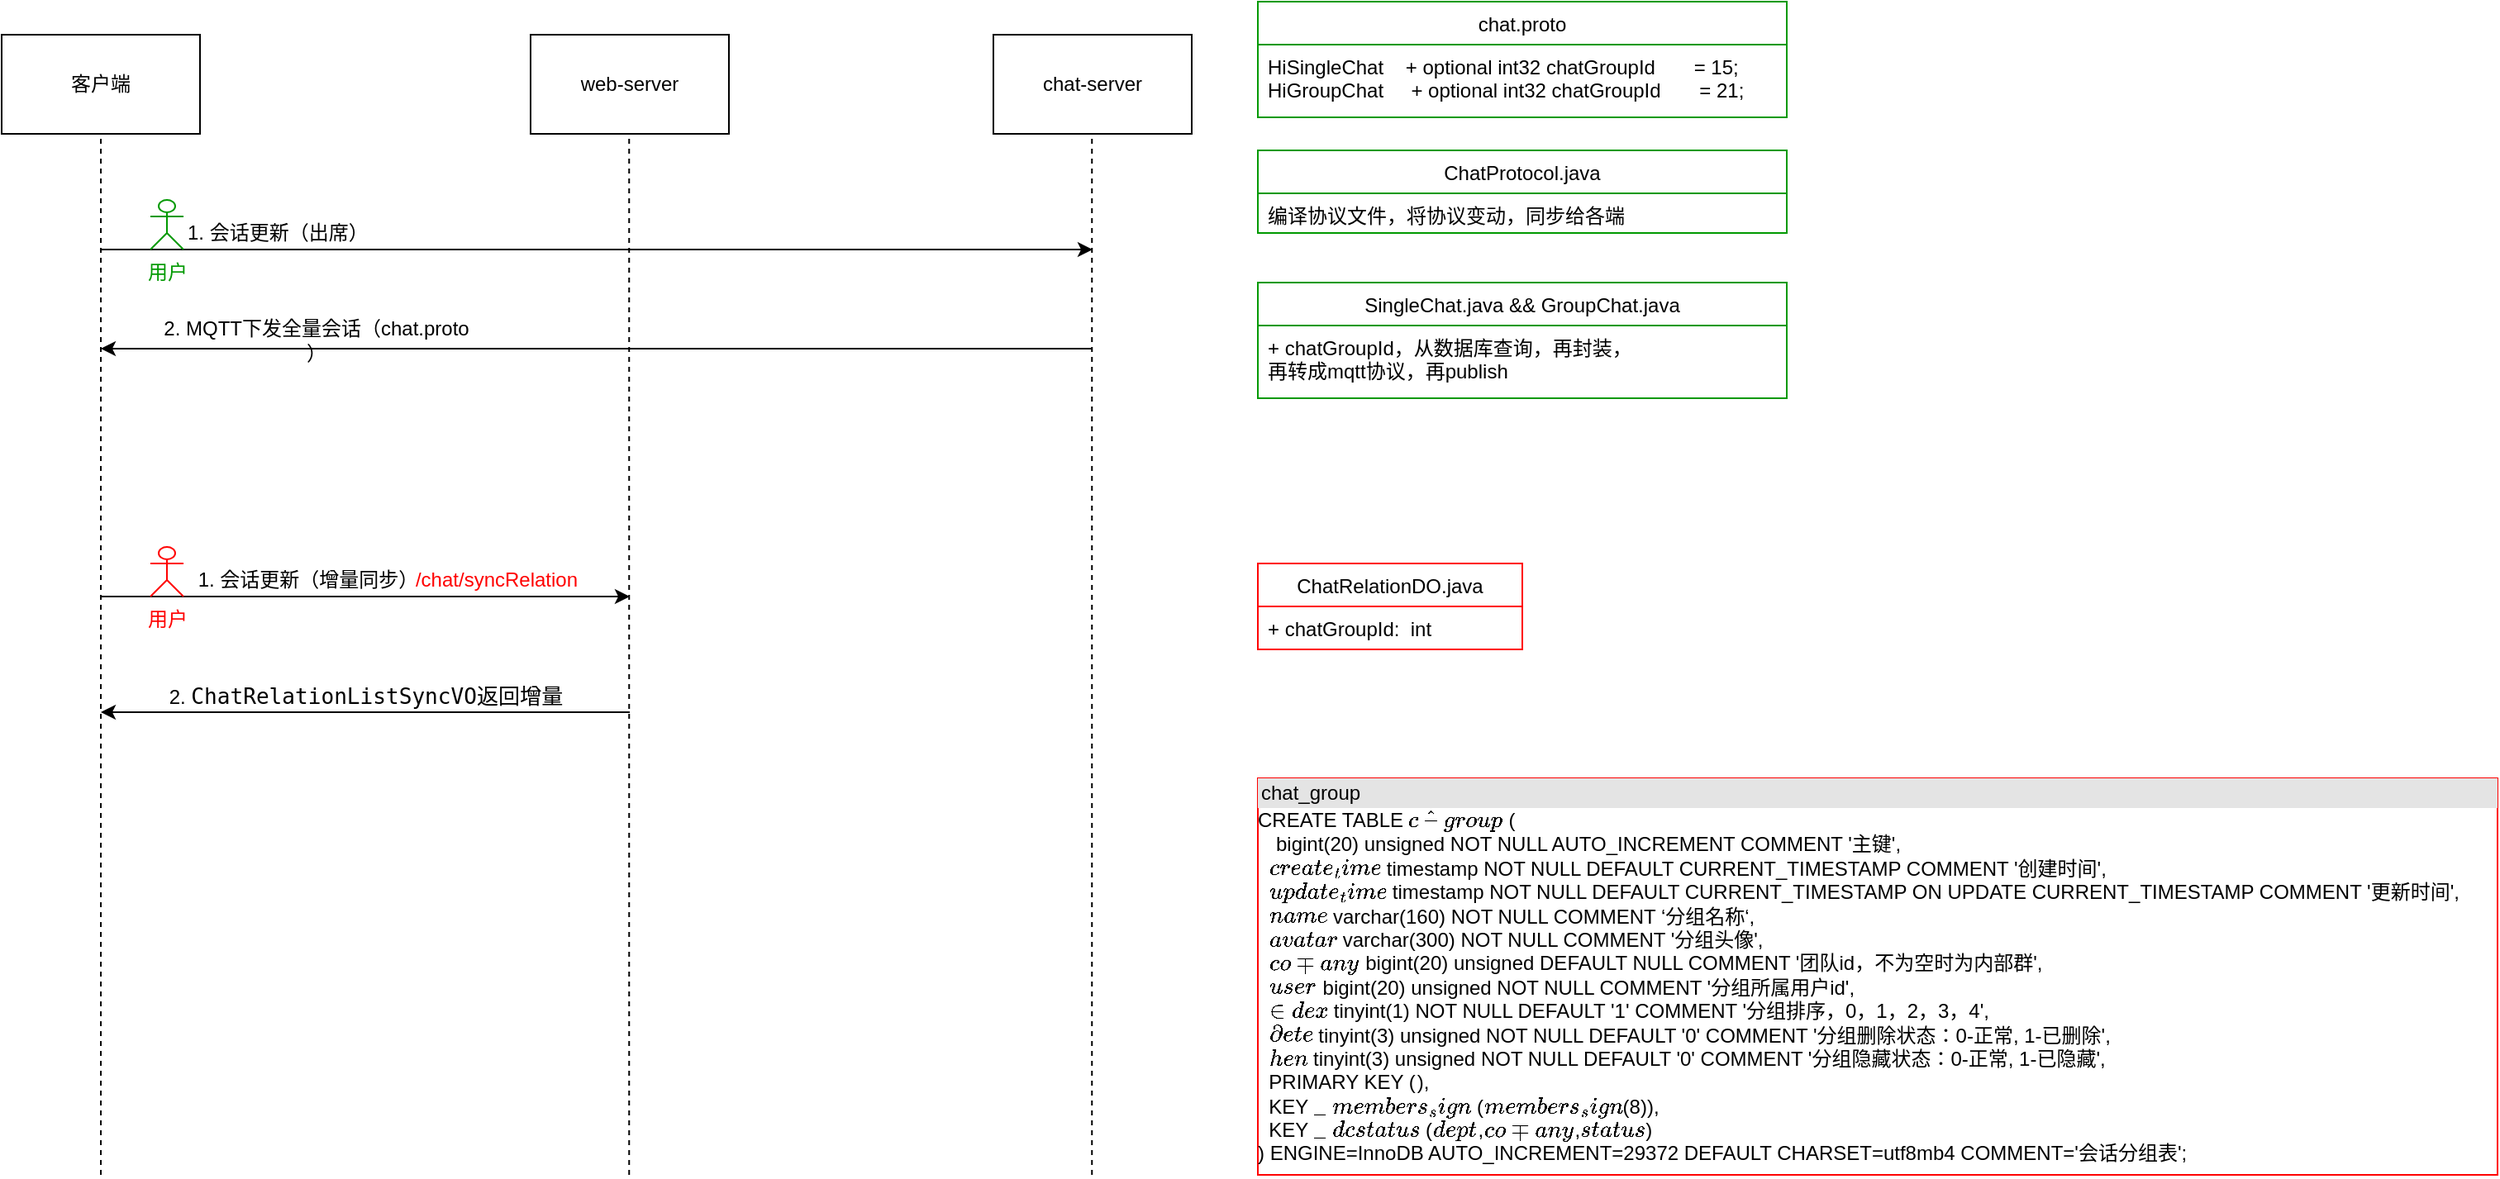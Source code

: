 <mxfile version="18.0.7" type="github">
  <diagram id="2Kw0UDBsUmubdd8x-OYx" name="Page-1">
    <mxGraphModel dx="1215" dy="616" grid="1" gridSize="10" guides="1" tooltips="1" connect="1" arrows="1" fold="1" page="1" pageScale="1" pageWidth="827" pageHeight="1169" math="0" shadow="0">
      <root>
        <mxCell id="0" />
        <mxCell id="1" parent="0" />
        <mxCell id="W-_6HZPZvxM8ELVaEarW-2" value="客户端" style="rounded=0;whiteSpace=wrap;html=1;" vertex="1" parent="1">
          <mxGeometry x="60" y="70" width="120" height="60" as="geometry" />
        </mxCell>
        <mxCell id="W-_6HZPZvxM8ELVaEarW-3" value="web-server" style="rounded=0;whiteSpace=wrap;html=1;" vertex="1" parent="1">
          <mxGeometry x="380" y="70" width="120" height="60" as="geometry" />
        </mxCell>
        <mxCell id="W-_6HZPZvxM8ELVaEarW-5" value="" style="endArrow=none;dashed=1;html=1;rounded=0;entryX=0.5;entryY=1;entryDx=0;entryDy=0;" edge="1" parent="1" target="W-_6HZPZvxM8ELVaEarW-2">
          <mxGeometry width="50" height="50" relative="1" as="geometry">
            <mxPoint x="120" y="760" as="sourcePoint" />
            <mxPoint x="530" y="240" as="targetPoint" />
          </mxGeometry>
        </mxCell>
        <mxCell id="W-_6HZPZvxM8ELVaEarW-6" value="" style="endArrow=none;dashed=1;html=1;rounded=0;entryX=0.5;entryY=1;entryDx=0;entryDy=0;" edge="1" parent="1">
          <mxGeometry width="50" height="50" relative="1" as="geometry">
            <mxPoint x="439.63" y="760.0" as="sourcePoint" />
            <mxPoint x="439.63" y="130" as="targetPoint" />
          </mxGeometry>
        </mxCell>
        <mxCell id="W-_6HZPZvxM8ELVaEarW-8" value="chat-server" style="rounded=0;whiteSpace=wrap;html=1;" vertex="1" parent="1">
          <mxGeometry x="660" y="70" width="120" height="60" as="geometry" />
        </mxCell>
        <mxCell id="W-_6HZPZvxM8ELVaEarW-9" value="" style="endArrow=none;dashed=1;html=1;rounded=0;entryX=0.5;entryY=1;entryDx=0;entryDy=0;" edge="1" parent="1">
          <mxGeometry width="50" height="50" relative="1" as="geometry">
            <mxPoint x="719.63" y="760.0" as="sourcePoint" />
            <mxPoint x="719.63" y="130" as="targetPoint" />
          </mxGeometry>
        </mxCell>
        <mxCell id="W-_6HZPZvxM8ELVaEarW-14" value="" style="endArrow=classic;html=1;rounded=0;" edge="1" parent="1">
          <mxGeometry width="50" height="50" relative="1" as="geometry">
            <mxPoint x="120" y="200" as="sourcePoint" />
            <mxPoint x="720" y="200" as="targetPoint" />
          </mxGeometry>
        </mxCell>
        <mxCell id="W-_6HZPZvxM8ELVaEarW-15" value="&lt;span style=&quot;white-space: pre;&quot;&gt;	&lt;/span&gt;1. 会话更新（出席）" style="text;html=1;align=center;verticalAlign=middle;resizable=0;points=[];autosize=1;strokeColor=none;fillColor=none;" vertex="1" parent="1">
          <mxGeometry x="150" y="180" width="150" height="20" as="geometry" />
        </mxCell>
        <mxCell id="W-_6HZPZvxM8ELVaEarW-16" value="&lt;font color=&quot;#009900&quot;&gt;用户&lt;/font&gt;" style="shape=umlActor;verticalLabelPosition=bottom;verticalAlign=top;html=1;strokeColor=#009900;" vertex="1" parent="1">
          <mxGeometry x="150" y="170" width="20" height="30" as="geometry" />
        </mxCell>
        <mxCell id="W-_6HZPZvxM8ELVaEarW-19" value="" style="endArrow=classic;html=1;rounded=0;" edge="1" parent="1">
          <mxGeometry width="50" height="50" relative="1" as="geometry">
            <mxPoint x="120" y="410" as="sourcePoint" />
            <mxPoint x="440" y="410" as="targetPoint" />
          </mxGeometry>
        </mxCell>
        <mxCell id="W-_6HZPZvxM8ELVaEarW-20" value="" style="endArrow=classic;html=1;rounded=0;" edge="1" parent="1">
          <mxGeometry width="50" height="50" relative="1" as="geometry">
            <mxPoint x="720" y="260" as="sourcePoint" />
            <mxPoint x="120" y="260" as="targetPoint" />
          </mxGeometry>
        </mxCell>
        <mxCell id="W-_6HZPZvxM8ELVaEarW-21" value="2. MQTT下发全量会话（chat.proto&lt;br&gt;）" style="text;html=1;align=center;verticalAlign=middle;resizable=0;points=[];autosize=1;strokeColor=none;fillColor=none;" vertex="1" parent="1">
          <mxGeometry x="150" y="240" width="200" height="30" as="geometry" />
        </mxCell>
        <mxCell id="W-_6HZPZvxM8ELVaEarW-22" value="chat.proto" style="swimlane;fontStyle=0;childLayout=stackLayout;horizontal=1;startSize=26;fillColor=none;horizontalStack=0;resizeParent=1;resizeParentMax=0;resizeLast=0;collapsible=1;marginBottom=0;fontColor=default;strokeColor=#009900;" vertex="1" parent="1">
          <mxGeometry x="820" y="50" width="320" height="70" as="geometry" />
        </mxCell>
        <mxCell id="W-_6HZPZvxM8ELVaEarW-24" value="HiSingleChat    + optional int32 chatGroupId       = 15;&#xa;HiGroupChat     + optional int32 chatGroupId       = 21;" style="text;strokeColor=#009900;fillColor=none;align=left;verticalAlign=top;spacingLeft=4;spacingRight=4;overflow=hidden;rotatable=0;points=[[0,0.5],[1,0.5]];portConstraint=eastwest;labelBackgroundColor=default;" vertex="1" parent="W-_6HZPZvxM8ELVaEarW-22">
          <mxGeometry y="26" width="320" height="44" as="geometry" />
        </mxCell>
        <mxCell id="W-_6HZPZvxM8ELVaEarW-32" value="ChatProtocol.java" style="swimlane;fontStyle=0;childLayout=stackLayout;horizontal=1;startSize=26;fillColor=none;horizontalStack=0;resizeParent=1;resizeParentMax=0;resizeLast=0;collapsible=1;marginBottom=0;fontColor=default;strokeColor=#009900;" vertex="1" parent="1">
          <mxGeometry x="820" y="140" width="320" height="50" as="geometry" />
        </mxCell>
        <mxCell id="W-_6HZPZvxM8ELVaEarW-33" value="编译协议文件，将协议变动，同步给各端" style="text;strokeColor=#009900;fillColor=none;align=left;verticalAlign=top;spacingLeft=4;spacingRight=4;overflow=hidden;rotatable=0;points=[[0,0.5],[1,0.5]];portConstraint=eastwest;labelBackgroundColor=default;" vertex="1" parent="W-_6HZPZvxM8ELVaEarW-32">
          <mxGeometry y="26" width="320" height="24" as="geometry" />
        </mxCell>
        <mxCell id="W-_6HZPZvxM8ELVaEarW-34" value="SingleChat.java &amp;&amp; GroupChat.java" style="swimlane;fontStyle=0;childLayout=stackLayout;horizontal=1;startSize=26;fillColor=none;horizontalStack=0;resizeParent=1;resizeParentMax=0;resizeLast=0;collapsible=1;marginBottom=0;fontColor=default;strokeColor=#009900;" vertex="1" parent="1">
          <mxGeometry x="820" y="220" width="320" height="70" as="geometry" />
        </mxCell>
        <mxCell id="W-_6HZPZvxM8ELVaEarW-35" value="+ chatGroupId，从数据库查询，再封装，&#xa;再转成mqtt协议，再publish" style="text;strokeColor=#009900;fillColor=none;align=left;verticalAlign=top;spacingLeft=4;spacingRight=4;overflow=hidden;rotatable=0;points=[[0,0.5],[1,0.5]];portConstraint=eastwest;labelBackgroundColor=default;" vertex="1" parent="W-_6HZPZvxM8ELVaEarW-34">
          <mxGeometry y="26" width="320" height="44" as="geometry" />
        </mxCell>
        <mxCell id="W-_6HZPZvxM8ELVaEarW-55" value="&lt;font color=&quot;#ff0000&quot;&gt;用户&lt;/font&gt;" style="shape=umlActor;verticalLabelPosition=bottom;verticalAlign=top;html=1;strokeColor=#FF0000;" vertex="1" parent="1">
          <mxGeometry x="150" y="380" width="20" height="30" as="geometry" />
        </mxCell>
        <mxCell id="W-_6HZPZvxM8ELVaEarW-61" value="&lt;font color=&quot;#000000&quot;&gt;1. 会话更新（增量同步）&lt;/font&gt;" style="text;html=1;align=center;verticalAlign=middle;resizable=0;points=[];autosize=1;strokeColor=none;fillColor=none;fontColor=#009900;" vertex="1" parent="1">
          <mxGeometry x="170" y="390" width="150" height="20" as="geometry" />
        </mxCell>
        <mxCell id="W-_6HZPZvxM8ELVaEarW-64" value="/chat/syncRelation" style="text;html=1;align=center;verticalAlign=middle;resizable=0;points=[];autosize=1;strokeColor=none;fillColor=none;fontColor=#FF0000;" vertex="1" parent="1">
          <mxGeometry x="304" y="390" width="110" height="20" as="geometry" />
        </mxCell>
        <mxCell id="W-_6HZPZvxM8ELVaEarW-66" value="ChatRelationDO.java" style="swimlane;fontStyle=0;align=center;verticalAlign=top;childLayout=stackLayout;horizontal=1;startSize=26;horizontalStack=0;resizeParent=1;resizeParentMax=0;resizeLast=0;collapsible=1;marginBottom=0;labelBackgroundColor=none;fontColor=#000000;strokeColor=#FF0000;" vertex="1" parent="1">
          <mxGeometry x="820" y="390" width="160" height="52" as="geometry" />
        </mxCell>
        <mxCell id="W-_6HZPZvxM8ELVaEarW-67" value="+ chatGroupId:  int" style="text;strokeColor=#FF0000;fillColor=none;align=left;verticalAlign=top;spacingLeft=4;spacingRight=4;overflow=hidden;rotatable=0;points=[[0,0.5],[1,0.5]];portConstraint=eastwest;labelBackgroundColor=none;fontColor=#000000;" vertex="1" parent="W-_6HZPZvxM8ELVaEarW-66">
          <mxGeometry y="26" width="160" height="26" as="geometry" />
        </mxCell>
        <mxCell id="W-_6HZPZvxM8ELVaEarW-70" value="" style="endArrow=classic;html=1;rounded=0;" edge="1" parent="1">
          <mxGeometry width="50" height="50" relative="1" as="geometry">
            <mxPoint x="440" y="480" as="sourcePoint" />
            <mxPoint x="120" y="480" as="targetPoint" />
          </mxGeometry>
        </mxCell>
        <mxCell id="W-_6HZPZvxM8ELVaEarW-71" value="2.&amp;nbsp;&lt;span style=&quot;font-family: &amp;quot;JetBrains Mono&amp;quot;, monospace; font-size: 9.8pt;&quot;&gt;ChatRelationListSyncVO返回增量&lt;/span&gt;" style="text;html=1;align=center;verticalAlign=middle;resizable=0;points=[];autosize=1;strokeColor=none;fillColor=none;fontColor=#000000;" vertex="1" parent="1">
          <mxGeometry x="155" y="460" width="250" height="20" as="geometry" />
        </mxCell>
        <mxCell id="W-_6HZPZvxM8ELVaEarW-72" value="&lt;div style=&quot;box-sizing:border-box;width:100%;background:#e4e4e4;padding:2px;&quot;&gt;chat_group&lt;/div&gt;&lt;div&gt;CREATE TABLE `chat_group` (&lt;/div&gt;&lt;div&gt;&amp;nbsp; `id` bigint(20) unsigned NOT NULL AUTO_INCREMENT COMMENT &#39;主键&#39;,&lt;/div&gt;&lt;div&gt;&amp;nbsp; `create_time` timestamp NOT NULL DEFAULT CURRENT_TIMESTAMP COMMENT &#39;创建时间&#39;,&lt;/div&gt;&lt;div&gt;&amp;nbsp; `update_time` timestamp NOT NULL DEFAULT CURRENT_TIMESTAMP ON UPDATE CURRENT_TIMESTAMP COMMENT &#39;更新时间&#39;,&lt;/div&gt;&lt;div&gt;&amp;nbsp; `name` varchar(160) NOT NULL COMMENT ‘分组名称‘,&lt;/div&gt;&lt;div&gt;&amp;nbsp; `avatar` varchar(300) NOT NULL COMMENT &#39;分组头像&#39;,&lt;/div&gt;&lt;div&gt;&amp;nbsp; `company_id` bigint(20) unsigned DEFAULT NULL COMMENT &#39;团队id，不为空时为内部群&#39;,&lt;/div&gt;&lt;div&gt;&amp;nbsp; `user_id` bigint(20) unsigned NOT NULL COMMENT &#39;分组所属用户id&#39;,&lt;/div&gt;&lt;div&gt;&amp;nbsp; `index` tinyint(1) NOT NULL DEFAULT &#39;1&#39; COMMENT &#39;分组排序，0，1，2，3，4&#39;,&lt;/div&gt;&lt;div&gt;&amp;nbsp; `delete` tinyint(3) unsigned NOT NULL DEFAULT &#39;0&#39; COMMENT &#39;分组删除状态：0-正常, 1-已删除&#39;,&lt;/div&gt;&lt;div&gt;&amp;nbsp; `hidden` tinyint(3) unsigned NOT NULL DEFAULT &#39;0&#39; COMMENT &#39;分组隐藏状态：0-正常, 1-已隐藏&#39;,&lt;/div&gt;&lt;div&gt;&amp;nbsp; PRIMARY KEY (`id`),&lt;/div&gt;&lt;div&gt;&amp;nbsp; KEY `idx_members_sign` (`members_sign`(8)),&lt;/div&gt;&lt;div&gt;&amp;nbsp; KEY `idx_did_cid_status` (`dept_id`,`company_id`,`status`)&lt;/div&gt;&lt;div&gt;) ENGINE=InnoDB AUTO_INCREMENT=29372 DEFAULT CHARSET=utf8mb4 COMMENT=&#39;会话分组表&#39;;&lt;/div&gt;" style="verticalAlign=top;align=left;overflow=fill;html=1;labelBackgroundColor=none;fontColor=#000000;strokeColor=#FF0000;" vertex="1" parent="1">
          <mxGeometry x="820" y="520" width="750" height="240" as="geometry" />
        </mxCell>
      </root>
    </mxGraphModel>
  </diagram>
</mxfile>
